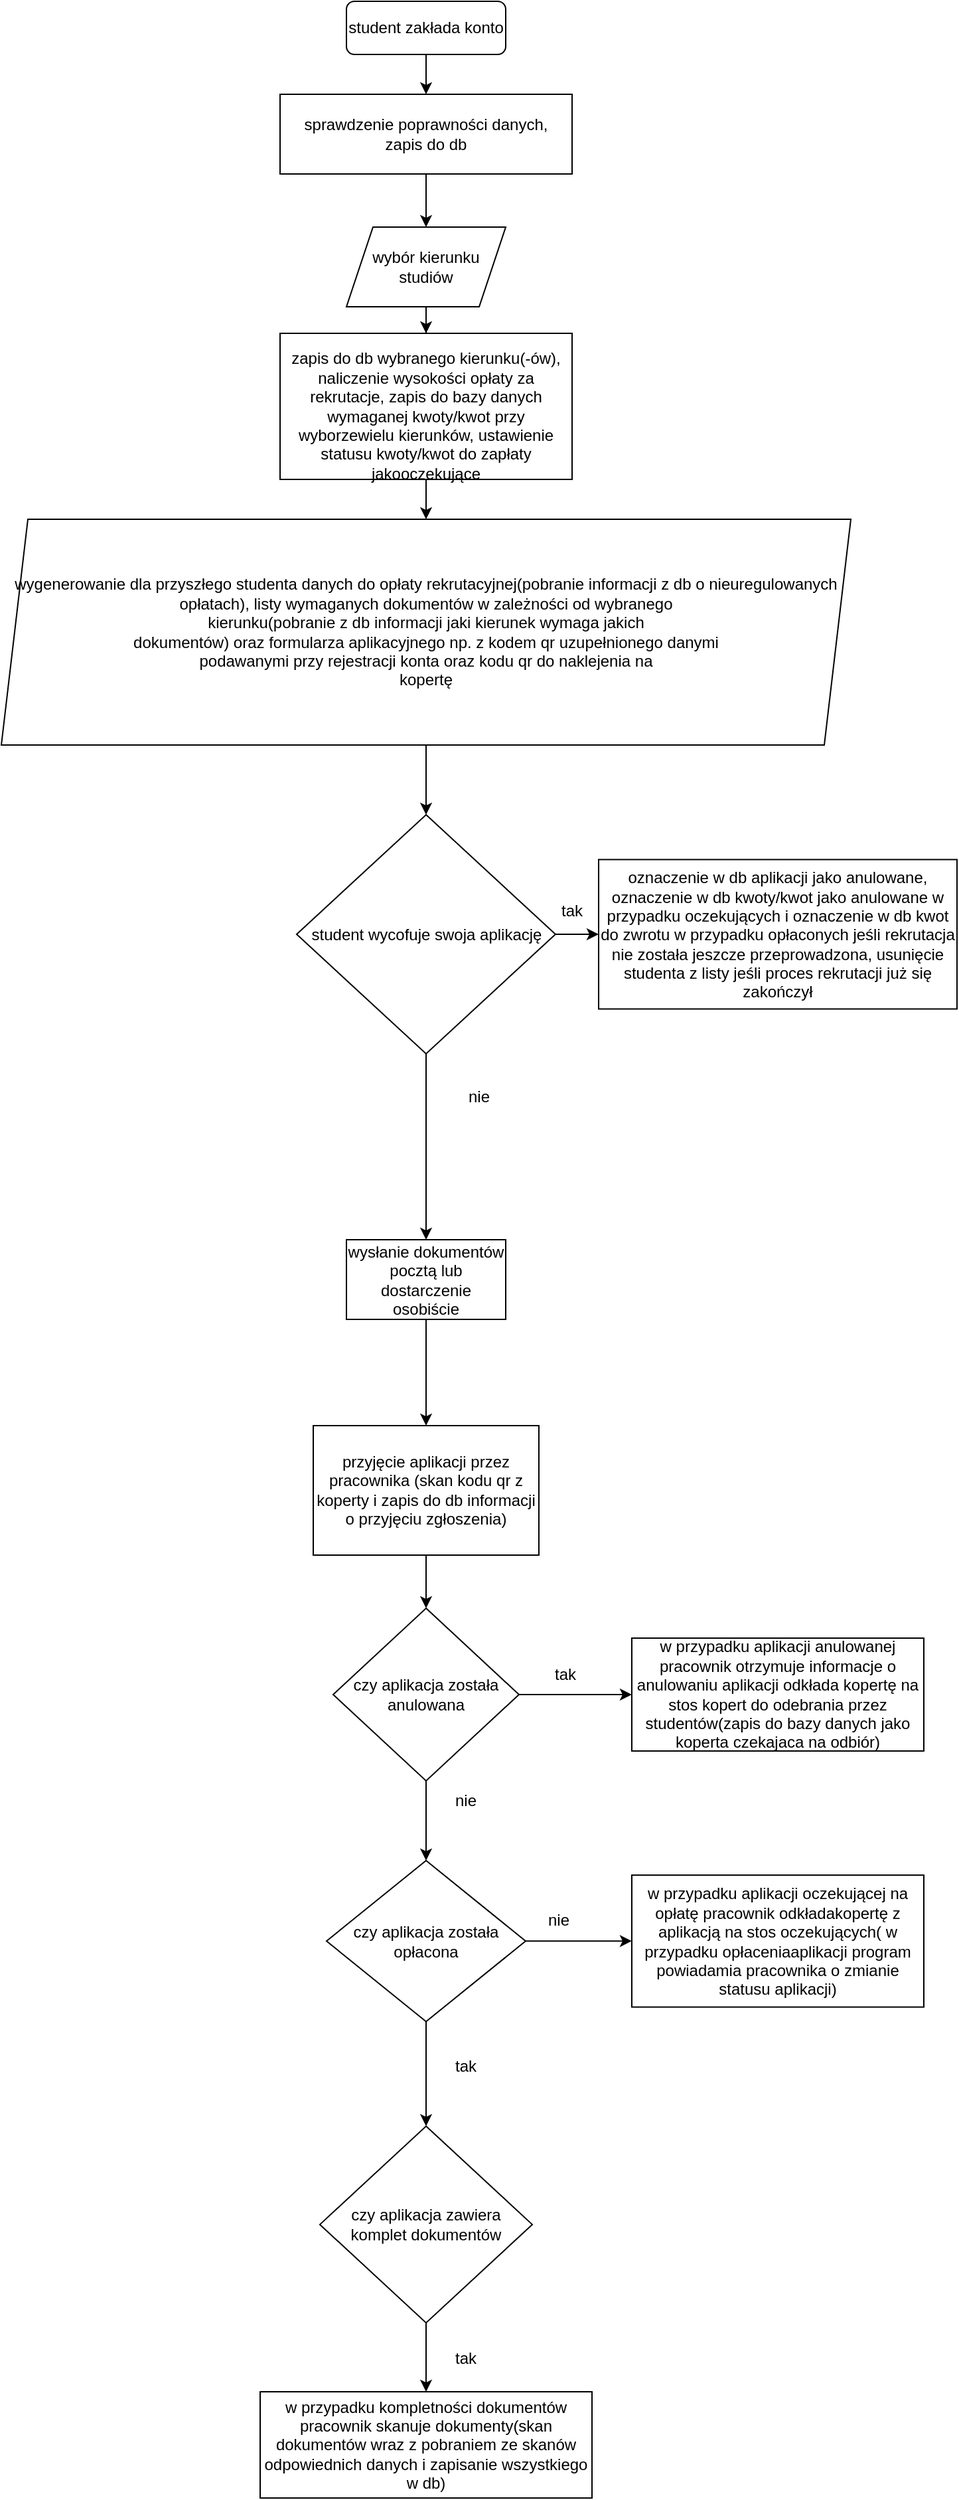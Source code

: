 <mxfile version="15.9.6" type="github">
  <diagram id="C5RBs43oDa-KdzZeNtuy" name="Page-1">
    <mxGraphModel dx="1030" dy="1753" grid="1" gridSize="10" guides="1" tooltips="1" connect="1" arrows="1" fold="1" page="1" pageScale="1" pageWidth="827" pageHeight="1169" math="0" shadow="0">
      <root>
        <mxCell id="WIyWlLk6GJQsqaUBKTNV-0" />
        <mxCell id="WIyWlLk6GJQsqaUBKTNV-1" parent="WIyWlLk6GJQsqaUBKTNV-0" />
        <mxCell id="WIyWlLk6GJQsqaUBKTNV-3" value="student zakłada konto" style="rounded=1;whiteSpace=wrap;html=1;fontSize=12;glass=0;strokeWidth=1;shadow=0;" parent="WIyWlLk6GJQsqaUBKTNV-1" vertex="1">
          <mxGeometry x="340" y="-590" width="120" height="40" as="geometry" />
        </mxCell>
        <mxCell id="kXzvup9dMq2idnFVMVO1-3" value="" style="edgeStyle=orthogonalEdgeStyle;rounded=0;orthogonalLoop=1;jettySize=auto;html=1;" parent="WIyWlLk6GJQsqaUBKTNV-1" source="WIyWlLk6GJQsqaUBKTNV-3" target="kXzvup9dMq2idnFVMVO1-5" edge="1">
          <mxGeometry relative="1" as="geometry" />
        </mxCell>
        <mxCell id="kXzvup9dMq2idnFVMVO1-5" value="&lt;div&gt;sprawdzenie poprawności danych,&lt;/div&gt;&lt;div&gt;zapis do db&lt;br&gt;&lt;/div&gt;" style="rounded=0;whiteSpace=wrap;html=1;" parent="WIyWlLk6GJQsqaUBKTNV-1" vertex="1">
          <mxGeometry x="290" y="-520" width="220" height="60" as="geometry" />
        </mxCell>
        <mxCell id="kXzvup9dMq2idnFVMVO1-9" value="" style="edgeStyle=orthogonalEdgeStyle;rounded=0;orthogonalLoop=1;jettySize=auto;html=1;" parent="WIyWlLk6GJQsqaUBKTNV-1" source="kXzvup9dMq2idnFVMVO1-6" target="kXzvup9dMq2idnFVMVO1-8" edge="1">
          <mxGeometry relative="1" as="geometry" />
        </mxCell>
        <mxCell id="kXzvup9dMq2idnFVMVO1-6" value="wybór kierunku studiów" style="shape=parallelogram;perimeter=parallelogramPerimeter;whiteSpace=wrap;html=1;fixedSize=1;" parent="WIyWlLk6GJQsqaUBKTNV-1" vertex="1">
          <mxGeometry x="340" y="-420" width="120" height="60" as="geometry" />
        </mxCell>
        <mxCell id="kXzvup9dMq2idnFVMVO1-7" value="" style="endArrow=classic;html=1;rounded=0;" parent="WIyWlLk6GJQsqaUBKTNV-1" source="kXzvup9dMq2idnFVMVO1-5" target="kXzvup9dMq2idnFVMVO1-6" edge="1">
          <mxGeometry width="50" height="50" relative="1" as="geometry">
            <mxPoint x="390" y="-320" as="sourcePoint" />
            <mxPoint x="440" y="-370" as="targetPoint" />
          </mxGeometry>
        </mxCell>
        <mxCell id="kXzvup9dMq2idnFVMVO1-11" value="" style="edgeStyle=orthogonalEdgeStyle;rounded=0;orthogonalLoop=1;jettySize=auto;html=1;" parent="WIyWlLk6GJQsqaUBKTNV-1" source="kXzvup9dMq2idnFVMVO1-8" target="kXzvup9dMq2idnFVMVO1-10" edge="1">
          <mxGeometry relative="1" as="geometry" />
        </mxCell>
        <mxCell id="kXzvup9dMq2idnFVMVO1-8" value="&lt;br&gt;zapis do db wybranego kierunku(-ów), naliczenie wysokości opłaty za rekrutacje, zapis do bazy danych wymaganej kwoty/kwot przy wyborzewielu kierunków, ustawienie statusu kwoty/kwot do zapłaty jakooczekujące" style="rounded=0;whiteSpace=wrap;html=1;" parent="WIyWlLk6GJQsqaUBKTNV-1" vertex="1">
          <mxGeometry x="290" y="-340" width="220" height="110" as="geometry" />
        </mxCell>
        <mxCell id="rJLKmksMfXtSssTEuBwt-1" value="" style="edgeStyle=orthogonalEdgeStyle;rounded=0;orthogonalLoop=1;jettySize=auto;html=1;" edge="1" parent="WIyWlLk6GJQsqaUBKTNV-1" source="kXzvup9dMq2idnFVMVO1-10" target="rJLKmksMfXtSssTEuBwt-0">
          <mxGeometry relative="1" as="geometry" />
        </mxCell>
        <mxCell id="kXzvup9dMq2idnFVMVO1-10" value="wygenerowanie dla przyszłego studenta danych do opłaty rekrutacyjnej(pobranie informacji z db o nieuregulowanych opłatach), listy wymaganych dokumentów w zależności od wybranego&lt;br&gt;kierunku(pobranie z db informacji jaki kierunek wymaga jakich&lt;br&gt;dokumentów) oraz formularza aplikacyjnego np. z kodem qr uzupełnionego danymi&lt;br&gt;podawanymi przy rejestracji konta oraz kodu qr do naklejenia na&lt;br&gt;kopertę" style="shape=parallelogram;perimeter=parallelogramPerimeter;whiteSpace=wrap;html=1;fixedSize=1;" parent="WIyWlLk6GJQsqaUBKTNV-1" vertex="1">
          <mxGeometry x="80" y="-200" width="640" height="170" as="geometry" />
        </mxCell>
        <mxCell id="rJLKmksMfXtSssTEuBwt-3" value="" style="edgeStyle=orthogonalEdgeStyle;rounded=0;orthogonalLoop=1;jettySize=auto;html=1;" edge="1" parent="WIyWlLk6GJQsqaUBKTNV-1" source="rJLKmksMfXtSssTEuBwt-0" target="rJLKmksMfXtSssTEuBwt-2">
          <mxGeometry relative="1" as="geometry" />
        </mxCell>
        <mxCell id="rJLKmksMfXtSssTEuBwt-11" value="" style="edgeStyle=orthogonalEdgeStyle;rounded=0;orthogonalLoop=1;jettySize=auto;html=1;" edge="1" parent="WIyWlLk6GJQsqaUBKTNV-1" source="rJLKmksMfXtSssTEuBwt-0" target="rJLKmksMfXtSssTEuBwt-10">
          <mxGeometry relative="1" as="geometry" />
        </mxCell>
        <mxCell id="rJLKmksMfXtSssTEuBwt-0" value="student wycofuje swoja aplikację" style="rhombus;whiteSpace=wrap;html=1;" vertex="1" parent="WIyWlLk6GJQsqaUBKTNV-1">
          <mxGeometry x="302.5" y="22.5" width="195" height="180" as="geometry" />
        </mxCell>
        <mxCell id="rJLKmksMfXtSssTEuBwt-2" value="oznaczenie w db aplikacji jako anulowane, oznaczenie w db kwoty/kwot jako anulowane w przypadku oczekujących i oznaczenie w db kwot do zwrotu w przypadku opłaconych jeśli rekrutacja nie została jeszcze przeprowadzona, usunięcie studenta z listy jeśli proces rekrutacji już się zakończył&lt;br&gt;" style="whiteSpace=wrap;html=1;" vertex="1" parent="WIyWlLk6GJQsqaUBKTNV-1">
          <mxGeometry x="530" y="56.25" width="270" height="112.5" as="geometry" />
        </mxCell>
        <mxCell id="rJLKmksMfXtSssTEuBwt-5" value="tak" style="text;html=1;strokeColor=none;fillColor=none;align=center;verticalAlign=middle;whiteSpace=wrap;rounded=0;" vertex="1" parent="WIyWlLk6GJQsqaUBKTNV-1">
          <mxGeometry x="480" y="80" width="60" height="30" as="geometry" />
        </mxCell>
        <mxCell id="rJLKmksMfXtSssTEuBwt-8" value="nie" style="text;html=1;strokeColor=none;fillColor=none;align=center;verticalAlign=middle;whiteSpace=wrap;rounded=0;" vertex="1" parent="WIyWlLk6GJQsqaUBKTNV-1">
          <mxGeometry x="410" y="220" width="60" height="30" as="geometry" />
        </mxCell>
        <mxCell id="rJLKmksMfXtSssTEuBwt-15" value="" style="edgeStyle=orthogonalEdgeStyle;rounded=0;orthogonalLoop=1;jettySize=auto;html=1;" edge="1" parent="WIyWlLk6GJQsqaUBKTNV-1" source="rJLKmksMfXtSssTEuBwt-10" target="rJLKmksMfXtSssTEuBwt-14">
          <mxGeometry relative="1" as="geometry" />
        </mxCell>
        <mxCell id="rJLKmksMfXtSssTEuBwt-10" value="wysłanie dokumentów pocztą lub dostarczenie osobiście" style="whiteSpace=wrap;html=1;" vertex="1" parent="WIyWlLk6GJQsqaUBKTNV-1">
          <mxGeometry x="340" y="342.5" width="120" height="60" as="geometry" />
        </mxCell>
        <mxCell id="rJLKmksMfXtSssTEuBwt-17" value="" style="edgeStyle=orthogonalEdgeStyle;rounded=0;orthogonalLoop=1;jettySize=auto;html=1;startArrow=none;" edge="1" parent="WIyWlLk6GJQsqaUBKTNV-1" source="rJLKmksMfXtSssTEuBwt-21" target="rJLKmksMfXtSssTEuBwt-16">
          <mxGeometry relative="1" as="geometry" />
        </mxCell>
        <mxCell id="rJLKmksMfXtSssTEuBwt-14" value="przyjęcie aplikacji przez pracownika (skan kodu qr z koperty i zapis do db informacji o przyjęciu zgłoszenia)" style="whiteSpace=wrap;html=1;" vertex="1" parent="WIyWlLk6GJQsqaUBKTNV-1">
          <mxGeometry x="315" y="482.5" width="170" height="97.5" as="geometry" />
        </mxCell>
        <mxCell id="rJLKmksMfXtSssTEuBwt-19" value="" style="edgeStyle=orthogonalEdgeStyle;rounded=0;orthogonalLoop=1;jettySize=auto;html=1;" edge="1" parent="WIyWlLk6GJQsqaUBKTNV-1" source="rJLKmksMfXtSssTEuBwt-16" target="rJLKmksMfXtSssTEuBwt-18">
          <mxGeometry relative="1" as="geometry" />
        </mxCell>
        <mxCell id="rJLKmksMfXtSssTEuBwt-31" value="" style="edgeStyle=orthogonalEdgeStyle;rounded=0;orthogonalLoop=1;jettySize=auto;html=1;" edge="1" parent="WIyWlLk6GJQsqaUBKTNV-1" source="rJLKmksMfXtSssTEuBwt-16" target="rJLKmksMfXtSssTEuBwt-30">
          <mxGeometry relative="1" as="geometry" />
        </mxCell>
        <mxCell id="rJLKmksMfXtSssTEuBwt-16" value="czy aplikacja została opłacona" style="rhombus;whiteSpace=wrap;html=1;" vertex="1" parent="WIyWlLk6GJQsqaUBKTNV-1">
          <mxGeometry x="325" y="810" width="150" height="121.25" as="geometry" />
        </mxCell>
        <mxCell id="rJLKmksMfXtSssTEuBwt-18" value="w przypadku aplikacji oczekującej na opłatę pracownik odkładakopertę z aplikacją na stos oczekujących( w przypadku opłaceniaaplikacji program powiadamia pracownika o zmianie statusu aplikacji)&lt;br&gt;" style="whiteSpace=wrap;html=1;" vertex="1" parent="WIyWlLk6GJQsqaUBKTNV-1">
          <mxGeometry x="555" y="820.94" width="220" height="99.37" as="geometry" />
        </mxCell>
        <mxCell id="rJLKmksMfXtSssTEuBwt-20" value="nie" style="text;html=1;strokeColor=none;fillColor=none;align=center;verticalAlign=middle;whiteSpace=wrap;rounded=0;" vertex="1" parent="WIyWlLk6GJQsqaUBKTNV-1">
          <mxGeometry x="470" y="840" width="60" height="30" as="geometry" />
        </mxCell>
        <mxCell id="rJLKmksMfXtSssTEuBwt-28" value="" style="edgeStyle=orthogonalEdgeStyle;rounded=0;orthogonalLoop=1;jettySize=auto;html=1;" edge="1" parent="WIyWlLk6GJQsqaUBKTNV-1" source="rJLKmksMfXtSssTEuBwt-21" target="rJLKmksMfXtSssTEuBwt-27">
          <mxGeometry relative="1" as="geometry" />
        </mxCell>
        <mxCell id="rJLKmksMfXtSssTEuBwt-21" value="czy aplikacja została anulowana" style="rhombus;whiteSpace=wrap;html=1;" vertex="1" parent="WIyWlLk6GJQsqaUBKTNV-1">
          <mxGeometry x="330" y="620" width="140" height="130" as="geometry" />
        </mxCell>
        <mxCell id="rJLKmksMfXtSssTEuBwt-25" value="" style="endArrow=classic;html=1;rounded=0;entryX=0.5;entryY=0;entryDx=0;entryDy=0;exitX=0.5;exitY=1;exitDx=0;exitDy=0;" edge="1" parent="WIyWlLk6GJQsqaUBKTNV-1" source="rJLKmksMfXtSssTEuBwt-14" target="rJLKmksMfXtSssTEuBwt-21">
          <mxGeometry width="50" height="50" relative="1" as="geometry">
            <mxPoint x="390" y="770" as="sourcePoint" />
            <mxPoint x="440" y="720" as="targetPoint" />
          </mxGeometry>
        </mxCell>
        <mxCell id="rJLKmksMfXtSssTEuBwt-26" value="nie" style="text;html=1;strokeColor=none;fillColor=none;align=center;verticalAlign=middle;whiteSpace=wrap;rounded=0;" vertex="1" parent="WIyWlLk6GJQsqaUBKTNV-1">
          <mxGeometry x="400" y="750" width="60" height="30" as="geometry" />
        </mxCell>
        <mxCell id="rJLKmksMfXtSssTEuBwt-27" value="w przypadku aplikacji anulowanej pracownik otrzymuje informacje o anulowaniu aplikacji odkłada kopertę na stos kopert do odebrania przez studentów(zapis do bazy danych jako koperta czekajaca na odbiór)&lt;br&gt;" style="whiteSpace=wrap;html=1;" vertex="1" parent="WIyWlLk6GJQsqaUBKTNV-1">
          <mxGeometry x="555" y="642.5" width="220" height="85" as="geometry" />
        </mxCell>
        <mxCell id="rJLKmksMfXtSssTEuBwt-29" value="tak" style="text;html=1;strokeColor=none;fillColor=none;align=center;verticalAlign=middle;whiteSpace=wrap;rounded=0;" vertex="1" parent="WIyWlLk6GJQsqaUBKTNV-1">
          <mxGeometry x="475" y="655" width="60" height="30" as="geometry" />
        </mxCell>
        <mxCell id="rJLKmksMfXtSssTEuBwt-34" value="" style="edgeStyle=orthogonalEdgeStyle;rounded=0;orthogonalLoop=1;jettySize=auto;html=1;" edge="1" parent="WIyWlLk6GJQsqaUBKTNV-1" source="rJLKmksMfXtSssTEuBwt-30" target="rJLKmksMfXtSssTEuBwt-35">
          <mxGeometry relative="1" as="geometry">
            <mxPoint x="400" y="1272.195" as="targetPoint" />
          </mxGeometry>
        </mxCell>
        <mxCell id="rJLKmksMfXtSssTEuBwt-30" value="czy aplikacja zawiera komplet dokumentów" style="rhombus;whiteSpace=wrap;html=1;" vertex="1" parent="WIyWlLk6GJQsqaUBKTNV-1">
          <mxGeometry x="320" y="1010.0" width="160" height="148.13" as="geometry" />
        </mxCell>
        <mxCell id="rJLKmksMfXtSssTEuBwt-32" value="tak" style="text;html=1;strokeColor=none;fillColor=none;align=center;verticalAlign=middle;whiteSpace=wrap;rounded=0;" vertex="1" parent="WIyWlLk6GJQsqaUBKTNV-1">
          <mxGeometry x="400" y="950" width="60" height="30" as="geometry" />
        </mxCell>
        <mxCell id="rJLKmksMfXtSssTEuBwt-35" value="w przypadku kompletności dokumentów pracownik skanuje dokumenty(skan dokumentów wraz z pobraniem ze skanów odpowiednich danych i zapisanie wszystkiego w db)" style="rounded=0;whiteSpace=wrap;html=1;" vertex="1" parent="WIyWlLk6GJQsqaUBKTNV-1">
          <mxGeometry x="275" y="1210" width="250" height="80" as="geometry" />
        </mxCell>
        <mxCell id="rJLKmksMfXtSssTEuBwt-36" value="tak" style="text;html=1;strokeColor=none;fillColor=none;align=center;verticalAlign=middle;whiteSpace=wrap;rounded=0;" vertex="1" parent="WIyWlLk6GJQsqaUBKTNV-1">
          <mxGeometry x="400" y="1170" width="60" height="30" as="geometry" />
        </mxCell>
      </root>
    </mxGraphModel>
  </diagram>
</mxfile>
